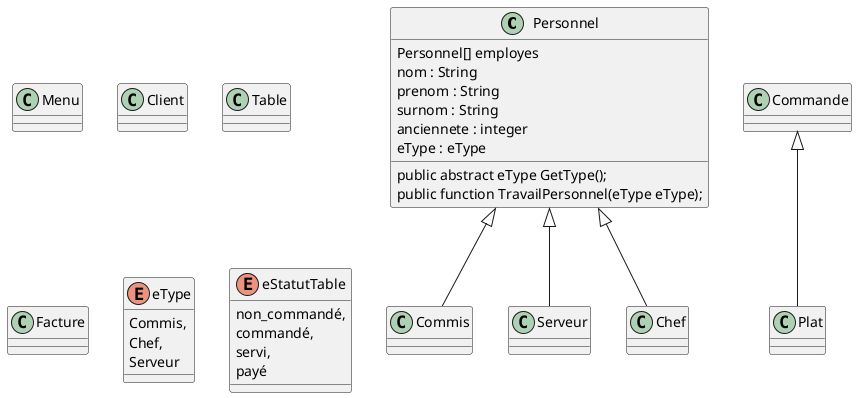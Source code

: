 @startuml
'https://plantuml.com/class-diagram

abstract class Personnel
class Commis
class Serveur
class Chef
class Menu
class Plat
class Client
class Table
class Commande
class Facture

Personnel <|-- Commis
Personnel <|-- Chef
Personnel <|-- Serveur

Commande <|-- Plat

class Personnel
{
    Personnel[] employes
    nom : String
    prenom : String
    surnom : String
    anciennete : integer
    eType : eType
    public abstract eType GetType();
    public function TravailPersonnel(eType eType);

}

enum eType
{
    Commis,
    Chef,
    Serveur
}
enum eStatutTable
{
     non_commandé,
     commandé,
     servi,
     payé
}
class Commis
{


}

class Serveur
{


}
class Chef
{

}
@enduml